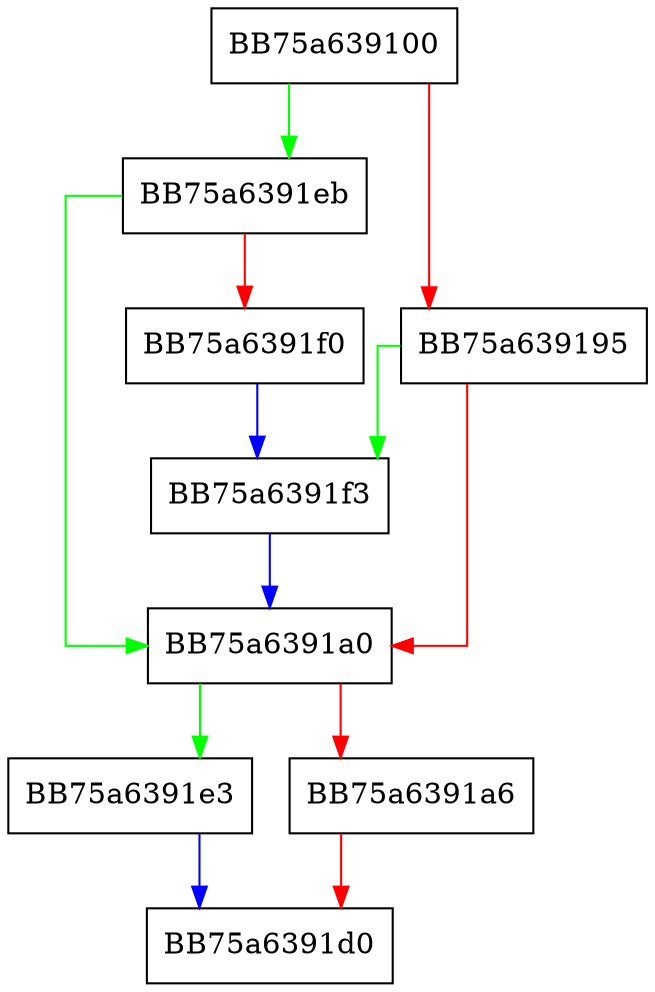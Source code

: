 digraph init {
  node [shape="box"];
  graph [splines=ortho];
  BB75a639100 -> BB75a6391eb [color="green"];
  BB75a639100 -> BB75a639195 [color="red"];
  BB75a639195 -> BB75a6391f3 [color="green"];
  BB75a639195 -> BB75a6391a0 [color="red"];
  BB75a6391a0 -> BB75a6391e3 [color="green"];
  BB75a6391a0 -> BB75a6391a6 [color="red"];
  BB75a6391a6 -> BB75a6391d0 [color="red"];
  BB75a6391e3 -> BB75a6391d0 [color="blue"];
  BB75a6391eb -> BB75a6391a0 [color="green"];
  BB75a6391eb -> BB75a6391f0 [color="red"];
  BB75a6391f0 -> BB75a6391f3 [color="blue"];
  BB75a6391f3 -> BB75a6391a0 [color="blue"];
}